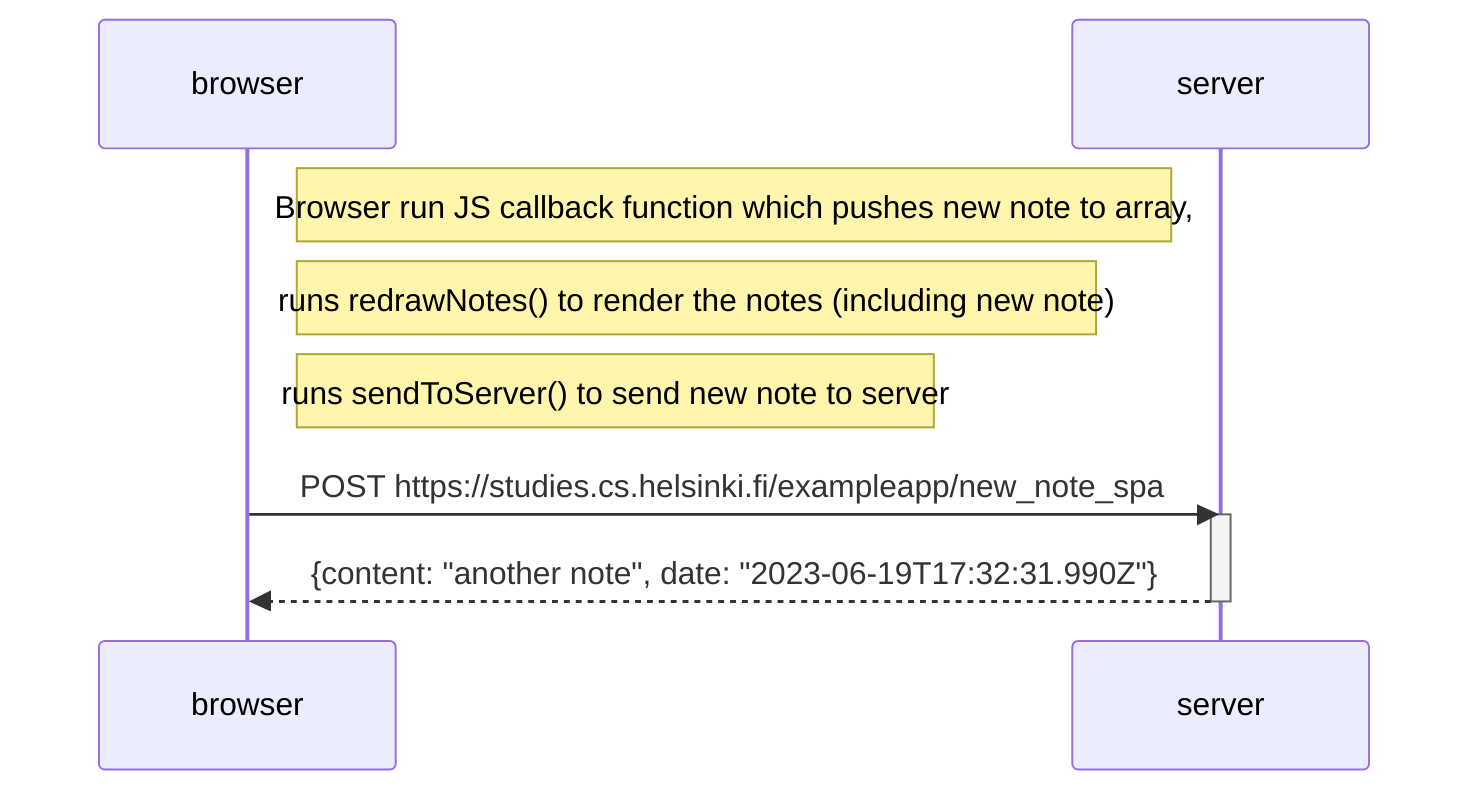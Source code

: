 sequenceDiagram
    participant browser
    participant server
    Note right of browser: Browser run JS callback function which pushes new note to array,
    Note right of browser: runs redrawNotes() to render the notes (including new note)
    Note right of browser: runs sendToServer() to send new note to server
    browser->>server: POST https://studies.cs.helsinki.fi/exampleapp/new_note_spa
    activate server
    server-->>browser: {content: "another note", date: "2023-06-19T17:32:31.990Z"}
    deactivate server